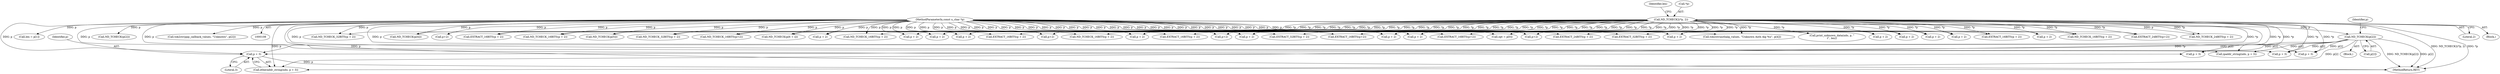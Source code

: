 digraph "0_tcpdump_7029d15f148ef24bb7c6668bc640f5470d085e5a_2@pointer" {
"1000639" [label="(Call,p + 3)"];
"1000564" [label="(Call,ND_TCHECK(p[2]))"];
"1000110" [label="(MethodParameterIn,const u_char *p)"];
"1000121" [label="(Call,ND_TCHECK2(*p, 2))"];
"1000325" [label="(Call,p + 2)"];
"1000564" [label="(Call,ND_TCHECK(p[2]))"];
"1000307" [label="(Call,EXTRACT_16BITS(p + 2))"];
"1000637" [label="(Call,etheraddr_string(ndo, p + 3))"];
"1000382" [label="(Call,tok2str(authalg_values, \"Unknown Auth Alg %u\", p[4]))"];
"1000413" [label="(Call,ND_TCHECK_16BITS(p+2))"];
"1000126" [label="(Identifier,len)"];
"1000486" [label="(Call,p + 2)"];
"1000220" [label="(Call,ND_TCHECK_24BITS(p + 2))"];
"1000221" [label="(Call,p + 2)"];
"1000570" [label="(Identifier,p)"];
"1000122" [label="(Call,*p)"];
"1000362" [label="(Call,EXTRACT_16BITS(p + 2))"];
"1000334" [label="(Call,p + 2)"];
"1000367" [label="(Call,EXTRACT_16BITS(p+2))"];
"1000610" [label="(Call,p + 3)"];
"1000130" [label="(Call,opt = p[0])"];
"1000446" [label="(Call,ND_TCHECK_32BITS(p + 2))"];
"1000373" [label="(Call,ND_TCHECK(p[4]))"];
"1000628" [label="(Call,p + 3)"];
"1000565" [label="(Call,p[2])"];
"1000729" [label="(MethodReturn,RET)"];
"1000414" [label="(Call,p+2)"];
"1000485" [label="(Call,EXTRACT_16BITS(p + 2))"];
"1000110" [label="(MethodParameterIn,const u_char *p)"];
"1000538" [label="(Call,ND_TCHECK_16BITS(p + 2))"];
"1000324" [label="(Call,ND_TCHECK_32BITS(p + 2))"];
"1000308" [label="(Call,p + 2)"];
"1000548" [label="(Call,p + 2)"];
"1000298" [label="(Call,ND_TCHECK_16BITS(p + 2))"];
"1000477" [label="(Call,p + 2)"];
"1000299" [label="(Call,p + 2)"];
"1000419" [label="(Call,EXTRACT_16BITS(p+2))"];
"1000124" [label="(Literal,2)"];
"1000237" [label="(Call,EXTRACT_24BITS(p + 2))"];
"1000608" [label="(Call,ipaddr_string(ndo, p + 3))"];
"1000207" [label="(Block,)"];
"1000539" [label="(Call,p + 2)"];
"1000125" [label="(Call,len = p[1])"];
"1000506" [label="(Call,ND_TCHECK(p[2]))"];
"1000112" [label="(Block,)"];
"1000476" [label="(Call,ND_TCHECK_16BITS(p + 2))"];
"1000233" [label="(Call,EXTRACT_24BITS(p+2))"];
"1000241" [label="(Call,ND_TCHECK(p[5]))"];
"1000269" [label="(Call,ND_TCHECK(p[6 + i]))"];
"1000350" [label="(Call,ND_TCHECK_16BITS(p + 2))"];
"1000238" [label="(Call,p + 2)"];
"1000368" [label="(Call,p+2)"];
"1000547" [label="(Call,EXTRACT_16BITS(p + 2))"];
"1000639" [label="(Call,p + 3)"];
"1000420" [label="(Call,p+2)"];
"1000516" [label="(Call,tok2str(ppp_callback_values, \"Unknown\", p[2]))"];
"1000599" [label="(Call,p + 3)"];
"1000333" [label="(Call,EXTRACT_32BITS(p + 2))"];
"1000447" [label="(Call,p + 2)"];
"1000640" [label="(Identifier,p)"];
"1000234" [label="(Call,p+2)"];
"1000455" [label="(Call,EXTRACT_32BITS(p + 2))"];
"1000395" [label="(Call,print_unknown_data(ndo, p, \"\n\t\", len))"];
"1000363" [label="(Call,p + 2)"];
"1000121" [label="(Call,ND_TCHECK2(*p, 2))"];
"1000456" [label="(Call,p + 2)"];
"1000351" [label="(Call,p + 2)"];
"1000641" [label="(Literal,3)"];
"1000639" -> "1000637"  [label="AST: "];
"1000639" -> "1000641"  [label="CFG: "];
"1000640" -> "1000639"  [label="AST: "];
"1000641" -> "1000639"  [label="AST: "];
"1000637" -> "1000639"  [label="CFG: "];
"1000639" -> "1000729"  [label="DDG: p"];
"1000564" -> "1000639"  [label="DDG: p[2]"];
"1000110" -> "1000639"  [label="DDG: p"];
"1000121" -> "1000639"  [label="DDG: *p"];
"1000564" -> "1000207"  [label="AST: "];
"1000564" -> "1000565"  [label="CFG: "];
"1000565" -> "1000564"  [label="AST: "];
"1000570" -> "1000564"  [label="CFG: "];
"1000564" -> "1000729"  [label="DDG: p[2]"];
"1000564" -> "1000729"  [label="DDG: ND_TCHECK(p[2])"];
"1000110" -> "1000564"  [label="DDG: p"];
"1000564" -> "1000599"  [label="DDG: p[2]"];
"1000564" -> "1000608"  [label="DDG: p[2]"];
"1000564" -> "1000610"  [label="DDG: p[2]"];
"1000564" -> "1000628"  [label="DDG: p[2]"];
"1000564" -> "1000637"  [label="DDG: p[2]"];
"1000110" -> "1000108"  [label="AST: "];
"1000110" -> "1000729"  [label="DDG: p"];
"1000110" -> "1000125"  [label="DDG: p"];
"1000110" -> "1000130"  [label="DDG: p"];
"1000110" -> "1000220"  [label="DDG: p"];
"1000110" -> "1000221"  [label="DDG: p"];
"1000110" -> "1000233"  [label="DDG: p"];
"1000110" -> "1000234"  [label="DDG: p"];
"1000110" -> "1000237"  [label="DDG: p"];
"1000110" -> "1000238"  [label="DDG: p"];
"1000110" -> "1000241"  [label="DDG: p"];
"1000110" -> "1000269"  [label="DDG: p"];
"1000110" -> "1000298"  [label="DDG: p"];
"1000110" -> "1000299"  [label="DDG: p"];
"1000110" -> "1000307"  [label="DDG: p"];
"1000110" -> "1000308"  [label="DDG: p"];
"1000110" -> "1000324"  [label="DDG: p"];
"1000110" -> "1000325"  [label="DDG: p"];
"1000110" -> "1000333"  [label="DDG: p"];
"1000110" -> "1000334"  [label="DDG: p"];
"1000110" -> "1000350"  [label="DDG: p"];
"1000110" -> "1000351"  [label="DDG: p"];
"1000110" -> "1000362"  [label="DDG: p"];
"1000110" -> "1000363"  [label="DDG: p"];
"1000110" -> "1000367"  [label="DDG: p"];
"1000110" -> "1000368"  [label="DDG: p"];
"1000110" -> "1000373"  [label="DDG: p"];
"1000110" -> "1000382"  [label="DDG: p"];
"1000110" -> "1000395"  [label="DDG: p"];
"1000110" -> "1000413"  [label="DDG: p"];
"1000110" -> "1000414"  [label="DDG: p"];
"1000110" -> "1000419"  [label="DDG: p"];
"1000110" -> "1000420"  [label="DDG: p"];
"1000110" -> "1000446"  [label="DDG: p"];
"1000110" -> "1000447"  [label="DDG: p"];
"1000110" -> "1000455"  [label="DDG: p"];
"1000110" -> "1000456"  [label="DDG: p"];
"1000110" -> "1000476"  [label="DDG: p"];
"1000110" -> "1000477"  [label="DDG: p"];
"1000110" -> "1000485"  [label="DDG: p"];
"1000110" -> "1000486"  [label="DDG: p"];
"1000110" -> "1000506"  [label="DDG: p"];
"1000110" -> "1000516"  [label="DDG: p"];
"1000110" -> "1000538"  [label="DDG: p"];
"1000110" -> "1000539"  [label="DDG: p"];
"1000110" -> "1000547"  [label="DDG: p"];
"1000110" -> "1000548"  [label="DDG: p"];
"1000110" -> "1000599"  [label="DDG: p"];
"1000110" -> "1000608"  [label="DDG: p"];
"1000110" -> "1000610"  [label="DDG: p"];
"1000110" -> "1000628"  [label="DDG: p"];
"1000110" -> "1000637"  [label="DDG: p"];
"1000121" -> "1000112"  [label="AST: "];
"1000121" -> "1000124"  [label="CFG: "];
"1000122" -> "1000121"  [label="AST: "];
"1000124" -> "1000121"  [label="AST: "];
"1000126" -> "1000121"  [label="CFG: "];
"1000121" -> "1000729"  [label="DDG: ND_TCHECK2(*p, 2)"];
"1000121" -> "1000729"  [label="DDG: *p"];
"1000121" -> "1000130"  [label="DDG: *p"];
"1000121" -> "1000220"  [label="DDG: *p"];
"1000121" -> "1000221"  [label="DDG: *p"];
"1000121" -> "1000233"  [label="DDG: *p"];
"1000121" -> "1000234"  [label="DDG: *p"];
"1000121" -> "1000237"  [label="DDG: *p"];
"1000121" -> "1000238"  [label="DDG: *p"];
"1000121" -> "1000241"  [label="DDG: *p"];
"1000121" -> "1000269"  [label="DDG: *p"];
"1000121" -> "1000298"  [label="DDG: *p"];
"1000121" -> "1000299"  [label="DDG: *p"];
"1000121" -> "1000307"  [label="DDG: *p"];
"1000121" -> "1000308"  [label="DDG: *p"];
"1000121" -> "1000324"  [label="DDG: *p"];
"1000121" -> "1000325"  [label="DDG: *p"];
"1000121" -> "1000333"  [label="DDG: *p"];
"1000121" -> "1000334"  [label="DDG: *p"];
"1000121" -> "1000350"  [label="DDG: *p"];
"1000121" -> "1000351"  [label="DDG: *p"];
"1000121" -> "1000362"  [label="DDG: *p"];
"1000121" -> "1000363"  [label="DDG: *p"];
"1000121" -> "1000367"  [label="DDG: *p"];
"1000121" -> "1000368"  [label="DDG: *p"];
"1000121" -> "1000373"  [label="DDG: *p"];
"1000121" -> "1000382"  [label="DDG: *p"];
"1000121" -> "1000395"  [label="DDG: *p"];
"1000121" -> "1000413"  [label="DDG: *p"];
"1000121" -> "1000414"  [label="DDG: *p"];
"1000121" -> "1000419"  [label="DDG: *p"];
"1000121" -> "1000420"  [label="DDG: *p"];
"1000121" -> "1000446"  [label="DDG: *p"];
"1000121" -> "1000447"  [label="DDG: *p"];
"1000121" -> "1000455"  [label="DDG: *p"];
"1000121" -> "1000456"  [label="DDG: *p"];
"1000121" -> "1000476"  [label="DDG: *p"];
"1000121" -> "1000477"  [label="DDG: *p"];
"1000121" -> "1000485"  [label="DDG: *p"];
"1000121" -> "1000486"  [label="DDG: *p"];
"1000121" -> "1000538"  [label="DDG: *p"];
"1000121" -> "1000539"  [label="DDG: *p"];
"1000121" -> "1000547"  [label="DDG: *p"];
"1000121" -> "1000548"  [label="DDG: *p"];
"1000121" -> "1000599"  [label="DDG: *p"];
"1000121" -> "1000608"  [label="DDG: *p"];
"1000121" -> "1000610"  [label="DDG: *p"];
"1000121" -> "1000628"  [label="DDG: *p"];
"1000121" -> "1000637"  [label="DDG: *p"];
}
